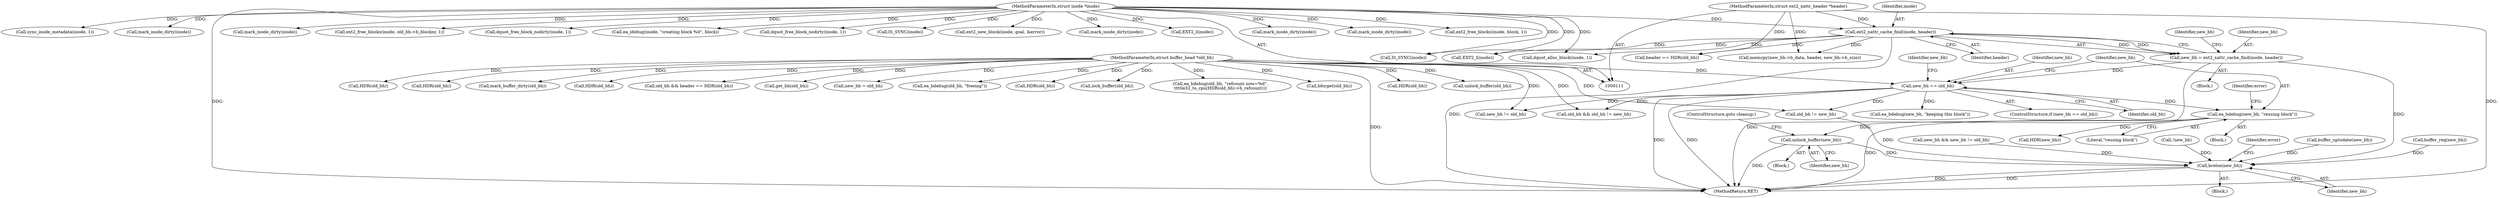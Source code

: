 digraph "0_linux_be0726d33cb8f411945884664924bed3cb8c70ee_11@pointer" {
"1000166" [label="(Call,unlock_buffer(new_bh))"];
"1000155" [label="(Call,ea_bdebug(new_bh, \"reusing block\"))"];
"1000146" [label="(Call,new_bh == old_bh)"];
"1000137" [label="(Call,new_bh = ext2_xattr_cache_find(inode, header))"];
"1000139" [label="(Call,ext2_xattr_cache_find(inode, header))"];
"1000112" [label="(MethodParameterIn,struct inode *inode)"];
"1000114" [label="(MethodParameterIn,struct ext2_xattr_header *header)"];
"1000113" [label="(MethodParameterIn,struct buffer_head *old_bh)"];
"1000416" [label="(Call,brelse(new_bh))"];
"1000384" [label="(Call,get_bh(old_bh))"];
"1000336" [label="(Call,mark_inode_dirty(inode))"];
"1000157" [label="(Literal,\"reusing block\")"];
"1000154" [label="(Block,)"];
"1000344" [label="(Call,old_bh != new_bh)"];
"1000195" [label="(Call,new_bh = old_bh)"];
"1000141" [label="(Identifier,header)"];
"1000272" [label="(Call,IS_SYNC(inode))"];
"1000373" [label="(Call,ea_bdebug(old_bh, \"freeing\"))"];
"1000138" [label="(Identifier,new_bh)"];
"1000283" [label="(Call,buffer_req(new_bh))"];
"1000140" [label="(Identifier,inode)"];
"1000323" [label="(Call,new_bh && new_bh != old_bh)"];
"1000353" [label="(Call,HDR(old_bh))"];
"1000168" [label="(ControlStructure,goto cleanup;)"];
"1000156" [label="(Identifier,new_bh)"];
"1000348" [label="(Call,lock_buffer(old_bh))"];
"1000115" [label="(Block,)"];
"1000417" [label="(Identifier,new_bh)"];
"1000155" [label="(Call,ea_bdebug(new_bh, \"reusing block\"))"];
"1000405" [label="(Call,ea_bdebug(old_bh, \"refcount now=%d\",\n\t\t\t\tle32_to_cpu(HDR(old_bh)->h_refcount)))"];
"1000136" [label="(Block,)"];
"1000386" [label="(Call,bforget(old_bh))"];
"1000325" [label="(Call,new_bh != old_bh)"];
"1000332" [label="(Call,mark_inode_dirty(inode))"];
"1000150" [label="(Call,ea_bdebug(new_bh, \"keeping this block\"))"];
"1000151" [label="(Identifier,new_bh)"];
"1000113" [label="(MethodParameterIn,struct buffer_head *old_bh)"];
"1000192" [label="(Call,HDR(old_bh))"];
"1000239" [label="(Call,ext2_free_blocks(inode, block, 1))"];
"1000147" [label="(Identifier,new_bh)"];
"1000160" [label="(Call,dquot_alloc_block(inode, 1))"];
"1000311" [label="(Call,sync_inode_metadata(inode, 1))"];
"1000165" [label="(Block,)"];
"1000112" [label="(MethodParameterIn,struct inode *inode)"];
"1000382" [label="(Call,mark_inode_dirty(inode))"];
"1000252" [label="(Call,memcpy(new_bh->b_data, header, new_bh->b_size))"];
"1000211" [label="(Call,EXT2_I(inode))"];
"1000401" [label="(Call,mark_inode_dirty(inode))"];
"1000145" [label="(ControlStructure,if (new_bh == old_bh))"];
"1000413" [label="(Call,unlock_buffer(old_bh))"];
"1000342" [label="(Call,old_bh && old_bh != new_bh)"];
"1000376" [label="(Call,ext2_free_blocks(inode, old_bh->b_blocknr, 1))"];
"1000364" [label="(Call,HDR(old_bh))"];
"1000398" [label="(Call,dquot_free_block_nodirty(inode, 1))"];
"1000225" [label="(Call,ea_idebug(inode, \"creating block %d\", block))"];
"1000329" [label="(Call,dquot_free_block_nodirty(inode, 1))"];
"1000306" [label="(Call,IS_SYNC(inode))"];
"1000139" [label="(Call,ext2_xattr_cache_find(inode, header))"];
"1000167" [label="(Identifier,new_bh)"];
"1000137" [label="(Call,new_bh = ext2_xattr_cache_find(inode, header))"];
"1000420" [label="(MethodReturn,RET)"];
"1000236" [label="(Call,!new_bh)"];
"1000393" [label="(Call,HDR(old_bh))"];
"1000217" [label="(Call,ext2_new_block(inode, goal, &error))"];
"1000148" [label="(Identifier,old_bh)"];
"1000114" [label="(MethodParameterIn,struct ext2_xattr_header *header)"];
"1000419" [label="(Identifier,error)"];
"1000286" [label="(Call,buffer_uptodate(new_bh))"];
"1000403" [label="(Call,mark_buffer_dirty(old_bh))"];
"1000146" [label="(Call,new_bh == old_bh)"];
"1000410" [label="(Call,HDR(old_bh))"];
"1000188" [label="(Call,old_bh && header == HDR(old_bh))"];
"1000166" [label="(Call,unlock_buffer(new_bh))"];
"1000159" [label="(Identifier,error)"];
"1000143" [label="(Identifier,new_bh)"];
"1000243" [label="(Call,mark_inode_dirty(inode))"];
"1000416" [label="(Call,brelse(new_bh))"];
"1000291" [label="(Call,EXT2_I(inode))"];
"1000190" [label="(Call,header == HDR(old_bh))"];
"1000172" [label="(Call,HDR(new_bh))"];
"1000166" -> "1000165"  [label="AST: "];
"1000166" -> "1000167"  [label="CFG: "];
"1000167" -> "1000166"  [label="AST: "];
"1000168" -> "1000166"  [label="CFG: "];
"1000166" -> "1000420"  [label="DDG: "];
"1000155" -> "1000166"  [label="DDG: "];
"1000166" -> "1000416"  [label="DDG: "];
"1000155" -> "1000154"  [label="AST: "];
"1000155" -> "1000157"  [label="CFG: "];
"1000156" -> "1000155"  [label="AST: "];
"1000157" -> "1000155"  [label="AST: "];
"1000159" -> "1000155"  [label="CFG: "];
"1000155" -> "1000420"  [label="DDG: "];
"1000146" -> "1000155"  [label="DDG: "];
"1000155" -> "1000172"  [label="DDG: "];
"1000146" -> "1000145"  [label="AST: "];
"1000146" -> "1000148"  [label="CFG: "];
"1000147" -> "1000146"  [label="AST: "];
"1000148" -> "1000146"  [label="AST: "];
"1000151" -> "1000146"  [label="CFG: "];
"1000156" -> "1000146"  [label="CFG: "];
"1000146" -> "1000420"  [label="DDG: "];
"1000146" -> "1000420"  [label="DDG: "];
"1000137" -> "1000146"  [label="DDG: "];
"1000113" -> "1000146"  [label="DDG: "];
"1000146" -> "1000150"  [label="DDG: "];
"1000146" -> "1000325"  [label="DDG: "];
"1000146" -> "1000342"  [label="DDG: "];
"1000146" -> "1000344"  [label="DDG: "];
"1000137" -> "1000136"  [label="AST: "];
"1000137" -> "1000139"  [label="CFG: "];
"1000138" -> "1000137"  [label="AST: "];
"1000139" -> "1000137"  [label="AST: "];
"1000143" -> "1000137"  [label="CFG: "];
"1000137" -> "1000420"  [label="DDG: "];
"1000139" -> "1000137"  [label="DDG: "];
"1000139" -> "1000137"  [label="DDG: "];
"1000137" -> "1000416"  [label="DDG: "];
"1000139" -> "1000141"  [label="CFG: "];
"1000140" -> "1000139"  [label="AST: "];
"1000141" -> "1000139"  [label="AST: "];
"1000139" -> "1000420"  [label="DDG: "];
"1000112" -> "1000139"  [label="DDG: "];
"1000114" -> "1000139"  [label="DDG: "];
"1000139" -> "1000160"  [label="DDG: "];
"1000139" -> "1000190"  [label="DDG: "];
"1000139" -> "1000211"  [label="DDG: "];
"1000139" -> "1000252"  [label="DDG: "];
"1000139" -> "1000272"  [label="DDG: "];
"1000112" -> "1000111"  [label="AST: "];
"1000112" -> "1000420"  [label="DDG: "];
"1000112" -> "1000160"  [label="DDG: "];
"1000112" -> "1000211"  [label="DDG: "];
"1000112" -> "1000217"  [label="DDG: "];
"1000112" -> "1000225"  [label="DDG: "];
"1000112" -> "1000239"  [label="DDG: "];
"1000112" -> "1000243"  [label="DDG: "];
"1000112" -> "1000272"  [label="DDG: "];
"1000112" -> "1000291"  [label="DDG: "];
"1000112" -> "1000306"  [label="DDG: "];
"1000112" -> "1000311"  [label="DDG: "];
"1000112" -> "1000329"  [label="DDG: "];
"1000112" -> "1000332"  [label="DDG: "];
"1000112" -> "1000336"  [label="DDG: "];
"1000112" -> "1000376"  [label="DDG: "];
"1000112" -> "1000382"  [label="DDG: "];
"1000112" -> "1000398"  [label="DDG: "];
"1000112" -> "1000401"  [label="DDG: "];
"1000114" -> "1000111"  [label="AST: "];
"1000114" -> "1000420"  [label="DDG: "];
"1000114" -> "1000190"  [label="DDG: "];
"1000114" -> "1000252"  [label="DDG: "];
"1000113" -> "1000111"  [label="AST: "];
"1000113" -> "1000420"  [label="DDG: "];
"1000113" -> "1000188"  [label="DDG: "];
"1000113" -> "1000192"  [label="DDG: "];
"1000113" -> "1000195"  [label="DDG: "];
"1000113" -> "1000325"  [label="DDG: "];
"1000113" -> "1000342"  [label="DDG: "];
"1000113" -> "1000344"  [label="DDG: "];
"1000113" -> "1000348"  [label="DDG: "];
"1000113" -> "1000353"  [label="DDG: "];
"1000113" -> "1000364"  [label="DDG: "];
"1000113" -> "1000373"  [label="DDG: "];
"1000113" -> "1000384"  [label="DDG: "];
"1000113" -> "1000386"  [label="DDG: "];
"1000113" -> "1000393"  [label="DDG: "];
"1000113" -> "1000403"  [label="DDG: "];
"1000113" -> "1000405"  [label="DDG: "];
"1000113" -> "1000410"  [label="DDG: "];
"1000113" -> "1000413"  [label="DDG: "];
"1000416" -> "1000115"  [label="AST: "];
"1000416" -> "1000417"  [label="CFG: "];
"1000417" -> "1000416"  [label="AST: "];
"1000419" -> "1000416"  [label="CFG: "];
"1000416" -> "1000420"  [label="DDG: "];
"1000416" -> "1000420"  [label="DDG: "];
"1000236" -> "1000416"  [label="DDG: "];
"1000283" -> "1000416"  [label="DDG: "];
"1000286" -> "1000416"  [label="DDG: "];
"1000323" -> "1000416"  [label="DDG: "];
"1000344" -> "1000416"  [label="DDG: "];
}
